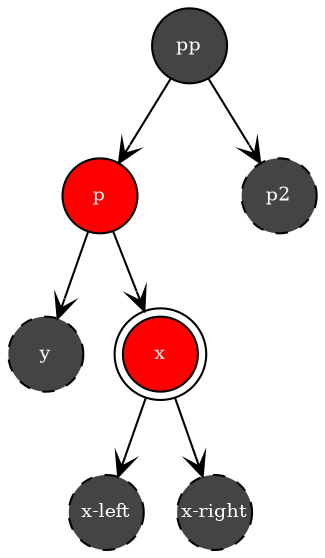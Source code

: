 digraph G {
    graph [nodesep=0.1]
    node [shape=circle style="filled" fillcolor="#444444" fontcolor="white" fontsize=9 fixedsize=true]
    edge [arrowhead=vee]

    p   [group=p fillcolor="red"]    
    _pp [group=pp style=invis]
    p2  [style="dashed,filled"];
    
    y   [style="dashed,filled"]
    _p  [group=p label="" width=0 style=invis]
    x   [group=x shape=doublecircle fillcolor="red"]

    x_L [style="dashed,filled" label="x-left"]
    _x  [group=x label="" width=0 style=invis]
    x_R [style="dashed,filled" label="x-right"]

    pp -> p
    pp -> _pp [style=invis]
    pp -> p2
    
    p -> y
    p -> _p [style=invis]
    p -> x
    
    x -> x_L
    x -> _x  [style=invis]
    x -> x_R
}